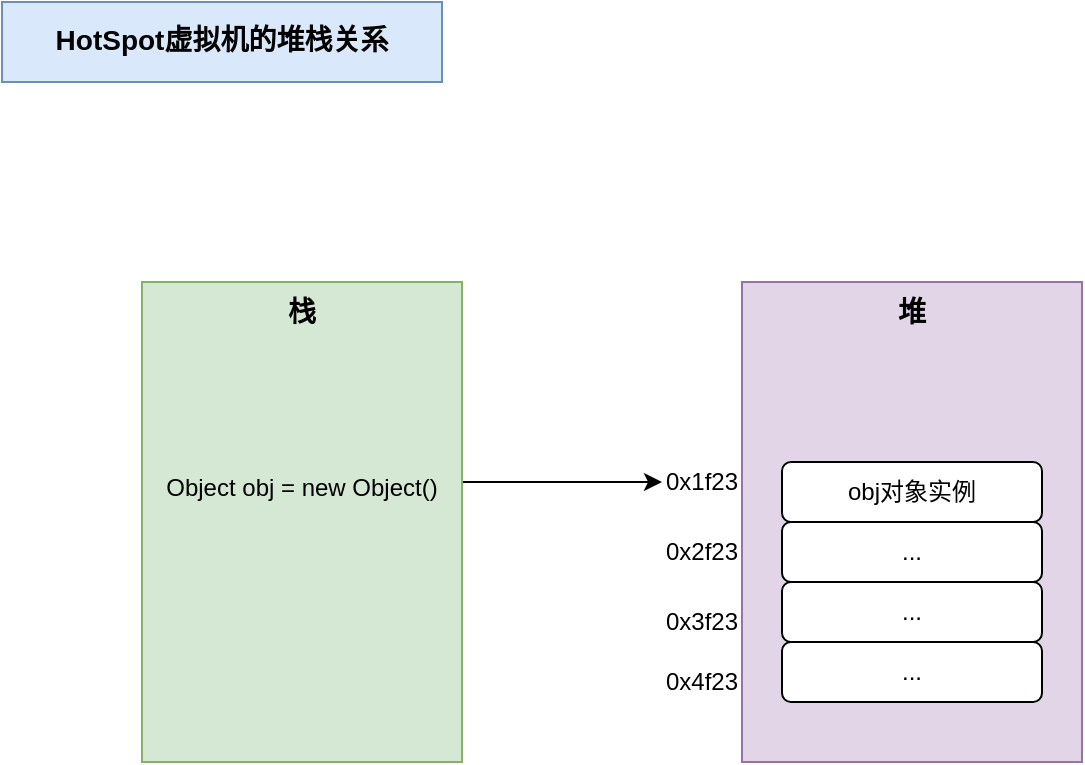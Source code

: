 <mxfile version="14.4.2" type="github">
  <diagram id="prtHgNgQTEPvFCAcTncT" name="Page-1">
    <mxGraphModel dx="868" dy="450" grid="1" gridSize="10" guides="1" tooltips="1" connect="1" arrows="1" fold="1" page="1" pageScale="1" pageWidth="827" pageHeight="1169" math="0" shadow="0">
      <root>
        <mxCell id="0" />
        <mxCell id="1" parent="0" />
        <mxCell id="B2XO-9viWH7zZC_KhTM4-8" value="&lt;b style=&quot;line-height: 130%&quot;&gt;&lt;font style=&quot;font-size: 14px&quot;&gt;HotSpot虚拟机的堆栈关系&lt;/font&gt;&lt;/b&gt;" style="rounded=0;whiteSpace=wrap;html=1;align=center;fillColor=#dae8fc;strokeColor=#6c8ebf;" parent="1" vertex="1">
          <mxGeometry x="30" y="20" width="220" height="40" as="geometry" />
        </mxCell>
        <mxCell id="BRjw6HZzTM2X6l6mecIu-10" style="edgeStyle=orthogonalEdgeStyle;rounded=0;orthogonalLoop=1;jettySize=auto;html=1;" parent="1" source="BRjw6HZzTM2X6l6mecIu-1" edge="1">
          <mxGeometry relative="1" as="geometry">
            <mxPoint x="360" y="260" as="targetPoint" />
            <Array as="points">
              <mxPoint x="360" y="260" />
            </Array>
          </mxGeometry>
        </mxCell>
        <mxCell id="BRjw6HZzTM2X6l6mecIu-1" value="&lt;b&gt;&lt;font style=&quot;font-size: 14px&quot;&gt;栈&lt;/font&gt;&lt;/b&gt;&lt;br&gt;&lt;br&gt;&lt;br&gt;&lt;br&gt;&lt;br&gt;&lt;br&gt;Object obj = new Object()" style="rounded=0;whiteSpace=wrap;html=1;align=center;verticalAlign=top;fillColor=#d5e8d4;strokeColor=#82b366;" parent="1" vertex="1">
          <mxGeometry x="100" y="160" width="160" height="240" as="geometry" />
        </mxCell>
        <mxCell id="BRjw6HZzTM2X6l6mecIu-5" value="&lt;span style=&quot;font-size: 14px&quot;&gt;&lt;b&gt;堆&lt;/b&gt;&lt;/span&gt;&lt;br&gt;&lt;br&gt;&lt;br&gt;&lt;br&gt;&lt;br&gt;&lt;br&gt;" style="rounded=0;whiteSpace=wrap;html=1;align=center;verticalAlign=top;fillColor=#e1d5e7;strokeColor=#9673a6;" parent="1" vertex="1">
          <mxGeometry x="400" y="160" width="170" height="240" as="geometry" />
        </mxCell>
        <mxCell id="BRjw6HZzTM2X6l6mecIu-6" value="obj对象实例" style="rounded=1;whiteSpace=wrap;html=1;align=center;" parent="1" vertex="1">
          <mxGeometry x="420" y="250" width="130" height="30" as="geometry" />
        </mxCell>
        <mxCell id="BRjw6HZzTM2X6l6mecIu-7" value="..." style="rounded=1;whiteSpace=wrap;html=1;align=center;" parent="1" vertex="1">
          <mxGeometry x="420" y="280" width="130" height="30" as="geometry" />
        </mxCell>
        <mxCell id="BRjw6HZzTM2X6l6mecIu-8" value="..." style="rounded=1;whiteSpace=wrap;html=1;align=center;" parent="1" vertex="1">
          <mxGeometry x="420" y="310" width="130" height="30" as="geometry" />
        </mxCell>
        <mxCell id="BRjw6HZzTM2X6l6mecIu-9" value="..." style="rounded=1;whiteSpace=wrap;html=1;align=center;" parent="1" vertex="1">
          <mxGeometry x="420" y="340" width="130" height="30" as="geometry" />
        </mxCell>
        <UserObject label="0x1f23" placeholders="1" name="Variable" id="BRjw6HZzTM2X6l6mecIu-12">
          <mxCell style="text;html=1;strokeColor=none;fillColor=none;align=center;verticalAlign=middle;whiteSpace=wrap;overflow=hidden;" parent="1" vertex="1">
            <mxGeometry x="350" y="250" width="60" height="20" as="geometry" />
          </mxCell>
        </UserObject>
        <UserObject label="0x2f23" placeholders="1" name="Variable" id="BRjw6HZzTM2X6l6mecIu-13">
          <mxCell style="text;html=1;strokeColor=none;fillColor=none;align=center;verticalAlign=middle;whiteSpace=wrap;overflow=hidden;" parent="1" vertex="1">
            <mxGeometry x="350" y="285" width="60" height="20" as="geometry" />
          </mxCell>
        </UserObject>
        <UserObject label="0x3f23" placeholders="1" name="Variable" id="BRjw6HZzTM2X6l6mecIu-14">
          <mxCell style="text;html=1;strokeColor=none;fillColor=none;align=center;verticalAlign=middle;whiteSpace=wrap;overflow=hidden;" parent="1" vertex="1">
            <mxGeometry x="350" y="320" width="60" height="20" as="geometry" />
          </mxCell>
        </UserObject>
        <UserObject label="0x4f23" placeholders="1" name="Variable" id="BRjw6HZzTM2X6l6mecIu-15">
          <mxCell style="text;html=1;strokeColor=none;fillColor=none;align=center;verticalAlign=middle;whiteSpace=wrap;overflow=hidden;" parent="1" vertex="1">
            <mxGeometry x="350" y="350" width="60" height="20" as="geometry" />
          </mxCell>
        </UserObject>
      </root>
    </mxGraphModel>
  </diagram>
</mxfile>
